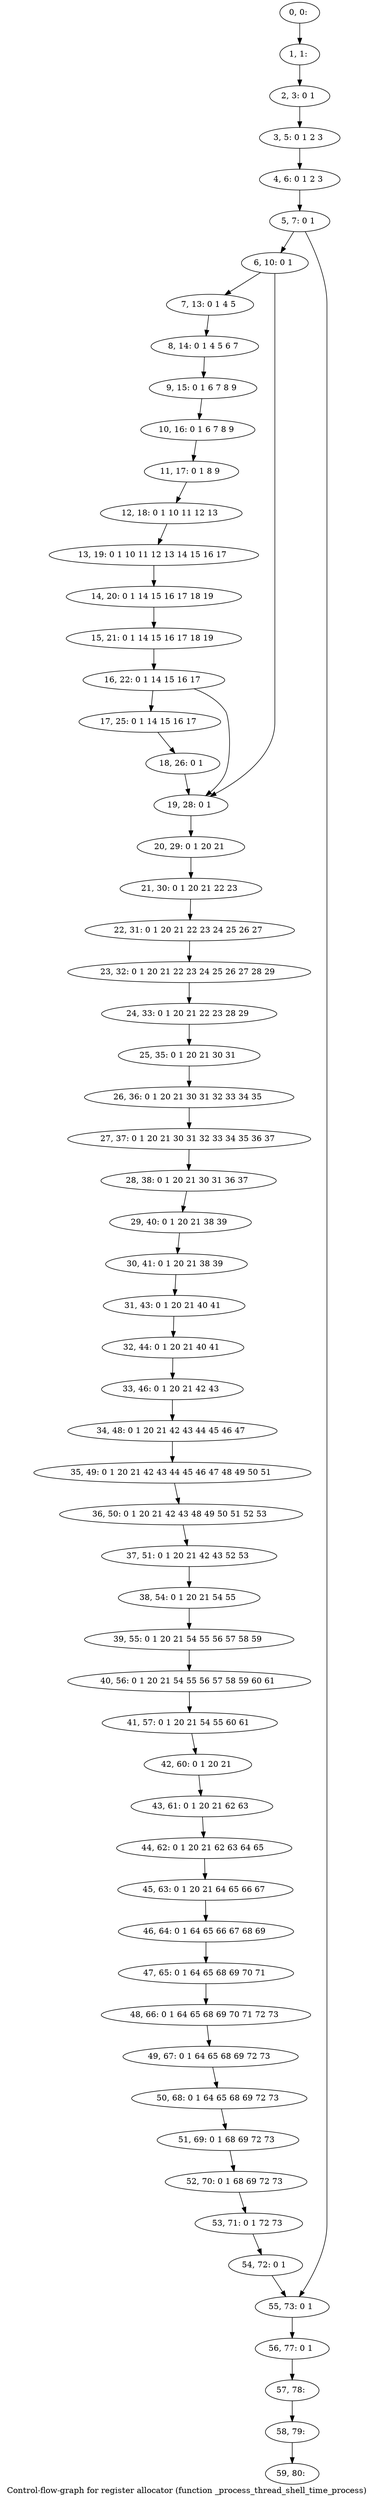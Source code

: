 digraph G {
graph [label="Control-flow-graph for register allocator (function _process_thread_shell_time_process)"]
0[label="0, 0: "];
1[label="1, 1: "];
2[label="2, 3: 0 1 "];
3[label="3, 5: 0 1 2 3 "];
4[label="4, 6: 0 1 2 3 "];
5[label="5, 7: 0 1 "];
6[label="6, 10: 0 1 "];
7[label="7, 13: 0 1 4 5 "];
8[label="8, 14: 0 1 4 5 6 7 "];
9[label="9, 15: 0 1 6 7 8 9 "];
10[label="10, 16: 0 1 6 7 8 9 "];
11[label="11, 17: 0 1 8 9 "];
12[label="12, 18: 0 1 10 11 12 13 "];
13[label="13, 19: 0 1 10 11 12 13 14 15 16 17 "];
14[label="14, 20: 0 1 14 15 16 17 18 19 "];
15[label="15, 21: 0 1 14 15 16 17 18 19 "];
16[label="16, 22: 0 1 14 15 16 17 "];
17[label="17, 25: 0 1 14 15 16 17 "];
18[label="18, 26: 0 1 "];
19[label="19, 28: 0 1 "];
20[label="20, 29: 0 1 20 21 "];
21[label="21, 30: 0 1 20 21 22 23 "];
22[label="22, 31: 0 1 20 21 22 23 24 25 26 27 "];
23[label="23, 32: 0 1 20 21 22 23 24 25 26 27 28 29 "];
24[label="24, 33: 0 1 20 21 22 23 28 29 "];
25[label="25, 35: 0 1 20 21 30 31 "];
26[label="26, 36: 0 1 20 21 30 31 32 33 34 35 "];
27[label="27, 37: 0 1 20 21 30 31 32 33 34 35 36 37 "];
28[label="28, 38: 0 1 20 21 30 31 36 37 "];
29[label="29, 40: 0 1 20 21 38 39 "];
30[label="30, 41: 0 1 20 21 38 39 "];
31[label="31, 43: 0 1 20 21 40 41 "];
32[label="32, 44: 0 1 20 21 40 41 "];
33[label="33, 46: 0 1 20 21 42 43 "];
34[label="34, 48: 0 1 20 21 42 43 44 45 46 47 "];
35[label="35, 49: 0 1 20 21 42 43 44 45 46 47 48 49 50 51 "];
36[label="36, 50: 0 1 20 21 42 43 48 49 50 51 52 53 "];
37[label="37, 51: 0 1 20 21 42 43 52 53 "];
38[label="38, 54: 0 1 20 21 54 55 "];
39[label="39, 55: 0 1 20 21 54 55 56 57 58 59 "];
40[label="40, 56: 0 1 20 21 54 55 56 57 58 59 60 61 "];
41[label="41, 57: 0 1 20 21 54 55 60 61 "];
42[label="42, 60: 0 1 20 21 "];
43[label="43, 61: 0 1 20 21 62 63 "];
44[label="44, 62: 0 1 20 21 62 63 64 65 "];
45[label="45, 63: 0 1 20 21 64 65 66 67 "];
46[label="46, 64: 0 1 64 65 66 67 68 69 "];
47[label="47, 65: 0 1 64 65 68 69 70 71 "];
48[label="48, 66: 0 1 64 65 68 69 70 71 72 73 "];
49[label="49, 67: 0 1 64 65 68 69 72 73 "];
50[label="50, 68: 0 1 64 65 68 69 72 73 "];
51[label="51, 69: 0 1 68 69 72 73 "];
52[label="52, 70: 0 1 68 69 72 73 "];
53[label="53, 71: 0 1 72 73 "];
54[label="54, 72: 0 1 "];
55[label="55, 73: 0 1 "];
56[label="56, 77: 0 1 "];
57[label="57, 78: "];
58[label="58, 79: "];
59[label="59, 80: "];
0->1 ;
1->2 ;
2->3 ;
3->4 ;
4->5 ;
5->6 ;
5->55 ;
6->7 ;
6->19 ;
7->8 ;
8->9 ;
9->10 ;
10->11 ;
11->12 ;
12->13 ;
13->14 ;
14->15 ;
15->16 ;
16->17 ;
16->19 ;
17->18 ;
18->19 ;
19->20 ;
20->21 ;
21->22 ;
22->23 ;
23->24 ;
24->25 ;
25->26 ;
26->27 ;
27->28 ;
28->29 ;
29->30 ;
30->31 ;
31->32 ;
32->33 ;
33->34 ;
34->35 ;
35->36 ;
36->37 ;
37->38 ;
38->39 ;
39->40 ;
40->41 ;
41->42 ;
42->43 ;
43->44 ;
44->45 ;
45->46 ;
46->47 ;
47->48 ;
48->49 ;
49->50 ;
50->51 ;
51->52 ;
52->53 ;
53->54 ;
54->55 ;
55->56 ;
56->57 ;
57->58 ;
58->59 ;
}
